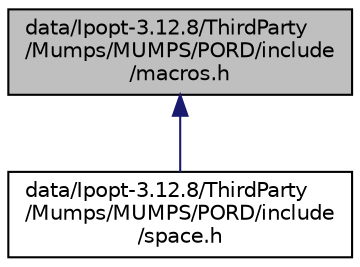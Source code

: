 digraph "data/Ipopt-3.12.8/ThirdParty/Mumps/MUMPS/PORD/include/macros.h"
{
  edge [fontname="Helvetica",fontsize="10",labelfontname="Helvetica",labelfontsize="10"];
  node [fontname="Helvetica",fontsize="10",shape=record];
  Node1 [label="data/Ipopt-3.12.8/ThirdParty\l/Mumps/MUMPS/PORD/include\l/macros.h",height=0.2,width=0.4,color="black", fillcolor="grey75", style="filled" fontcolor="black"];
  Node1 -> Node2 [dir="back",color="midnightblue",fontsize="10",style="solid",fontname="Helvetica"];
  Node2 [label="data/Ipopt-3.12.8/ThirdParty\l/Mumps/MUMPS/PORD/include\l/space.h",height=0.2,width=0.4,color="black", fillcolor="white", style="filled",URL="$space_8h.html"];
}
